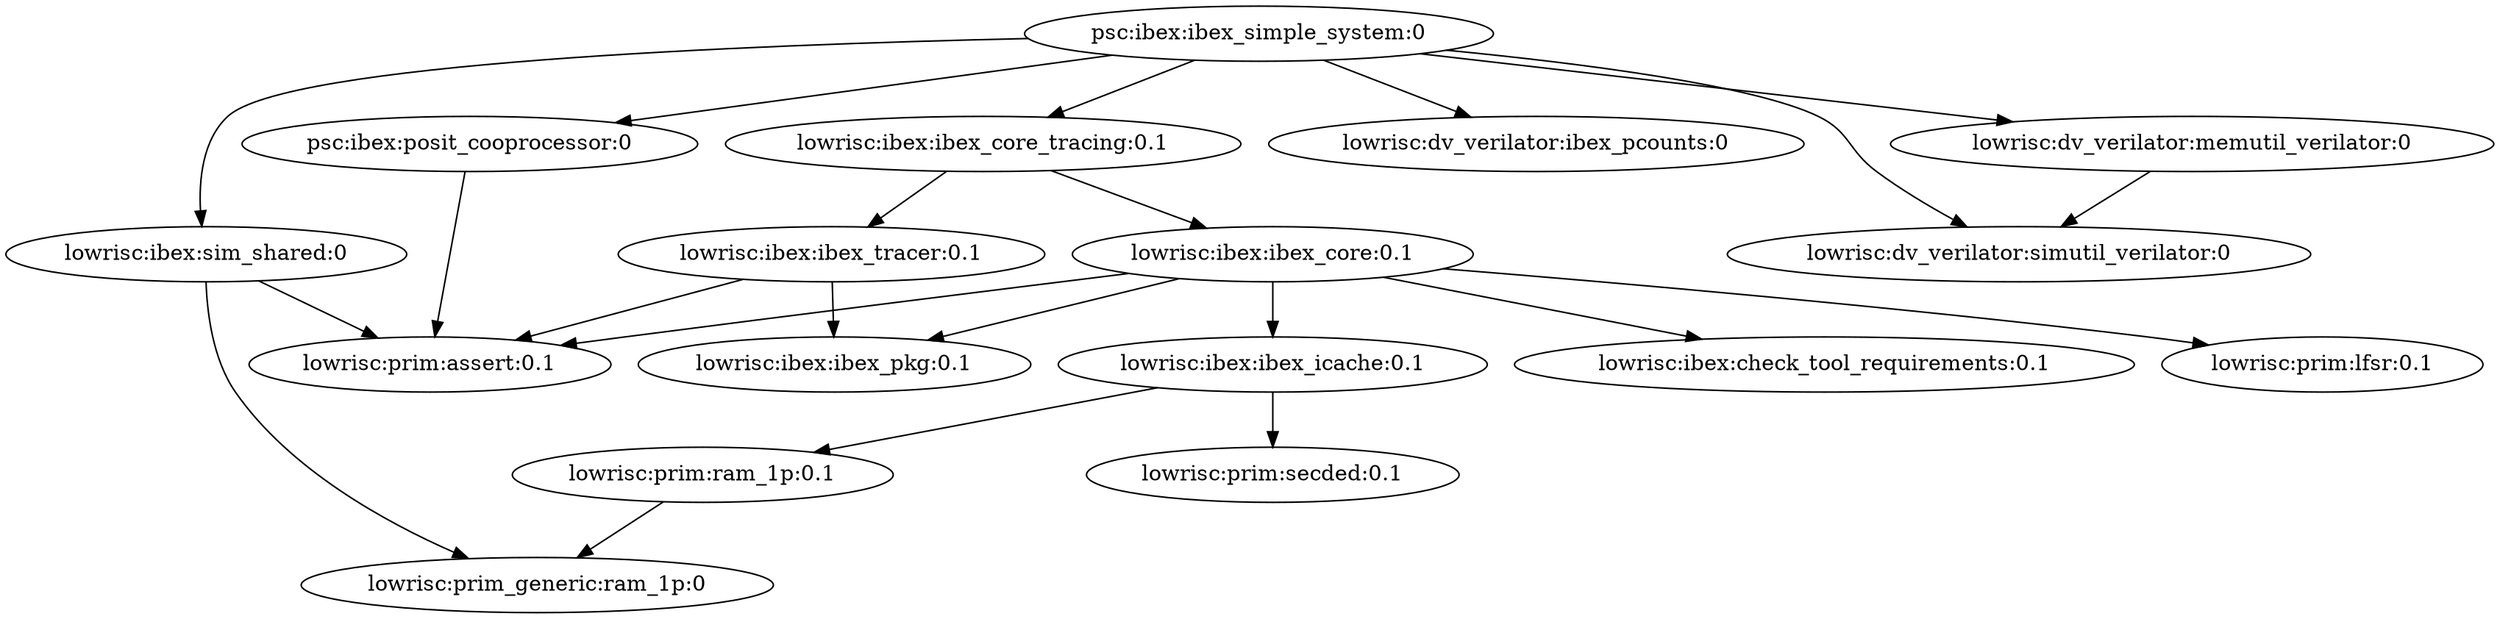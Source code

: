 digraph dependencies {
"psc:ibex:ibex_simple_system:0"->"lowrisc:ibex:ibex_core_tracing:0.1"
"psc:ibex:ibex_simple_system:0"->"psc:ibex:posit_cooprocessor:0"
"psc:ibex:ibex_simple_system:0"->"lowrisc:dv_verilator:ibex_pcounts:0"
"psc:ibex:ibex_simple_system:0"->"lowrisc:ibex:sim_shared:0"
"psc:ibex:ibex_simple_system:0"->"lowrisc:dv_verilator:simutil_verilator:0"
"psc:ibex:ibex_simple_system:0"->"lowrisc:dv_verilator:memutil_verilator:0"
"lowrisc:dv_verilator:memutil_verilator:0"->"lowrisc:dv_verilator:simutil_verilator:0"
"lowrisc:ibex:ibex_core_tracing:0.1"->"lowrisc:ibex:ibex_core:0.1"
"lowrisc:ibex:ibex_core_tracing:0.1"->"lowrisc:ibex:ibex_tracer:0.1"
"lowrisc:ibex:ibex_core:0.1"->"lowrisc:ibex:ibex_icache:0.1"
"lowrisc:ibex:ibex_core:0.1"->"lowrisc:ibex:ibex_pkg:0.1"
"lowrisc:ibex:ibex_core:0.1"->"lowrisc:prim:assert:0.1"
"lowrisc:ibex:ibex_core:0.1"->"lowrisc:prim:lfsr:0.1"
"lowrisc:ibex:ibex_core:0.1"->"lowrisc:ibex:check_tool_requirements:0.1"
"lowrisc:ibex:ibex_icache:0.1"->"lowrisc:prim:ram_1p:0.1"
"lowrisc:ibex:ibex_icache:0.1"->"lowrisc:prim:secded:0.1"
"lowrisc:prim:ram_1p:0.1"->"lowrisc:prim_generic:ram_1p:0"
"lowrisc:ibex:ibex_tracer:0.1"->"lowrisc:ibex:ibex_pkg:0.1"
"lowrisc:ibex:ibex_tracer:0.1"->"lowrisc:prim:assert:0.1"
"lowrisc:ibex:sim_shared:0"->"lowrisc:prim:assert:0.1"
"lowrisc:ibex:sim_shared:0"->"lowrisc:prim_generic:ram_1p:0"
"psc:ibex:posit_cooprocessor:0"->"lowrisc:prim:assert:0.1"
}
